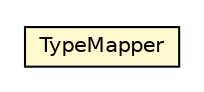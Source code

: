 #!/usr/local/bin/dot
#
# Class diagram 
# Generated by UMLGraph version R5_6-24-gf6e263 (http://www.umlgraph.org/)
#

digraph G {
	edge [fontname="Helvetica",fontsize=10,labelfontname="Helvetica",labelfontsize=10];
	node [fontname="Helvetica",fontsize=10,shape=plaintext];
	nodesep=0.25;
	ranksep=0.5;
	// org.universAAL.middleware.rdf.TypeMapper
	c8153827 [label=<<table title="org.universAAL.middleware.rdf.TypeMapper" border="0" cellborder="1" cellspacing="0" cellpadding="2" port="p" bgcolor="lemonChiffon" href="./TypeMapper.html">
		<tr><td><table border="0" cellspacing="0" cellpadding="1">
<tr><td align="center" balign="center"> TypeMapper </td></tr>
		</table></td></tr>
		</table>>, URL="./TypeMapper.html", fontname="Helvetica", fontcolor="black", fontsize=10.0];
}

